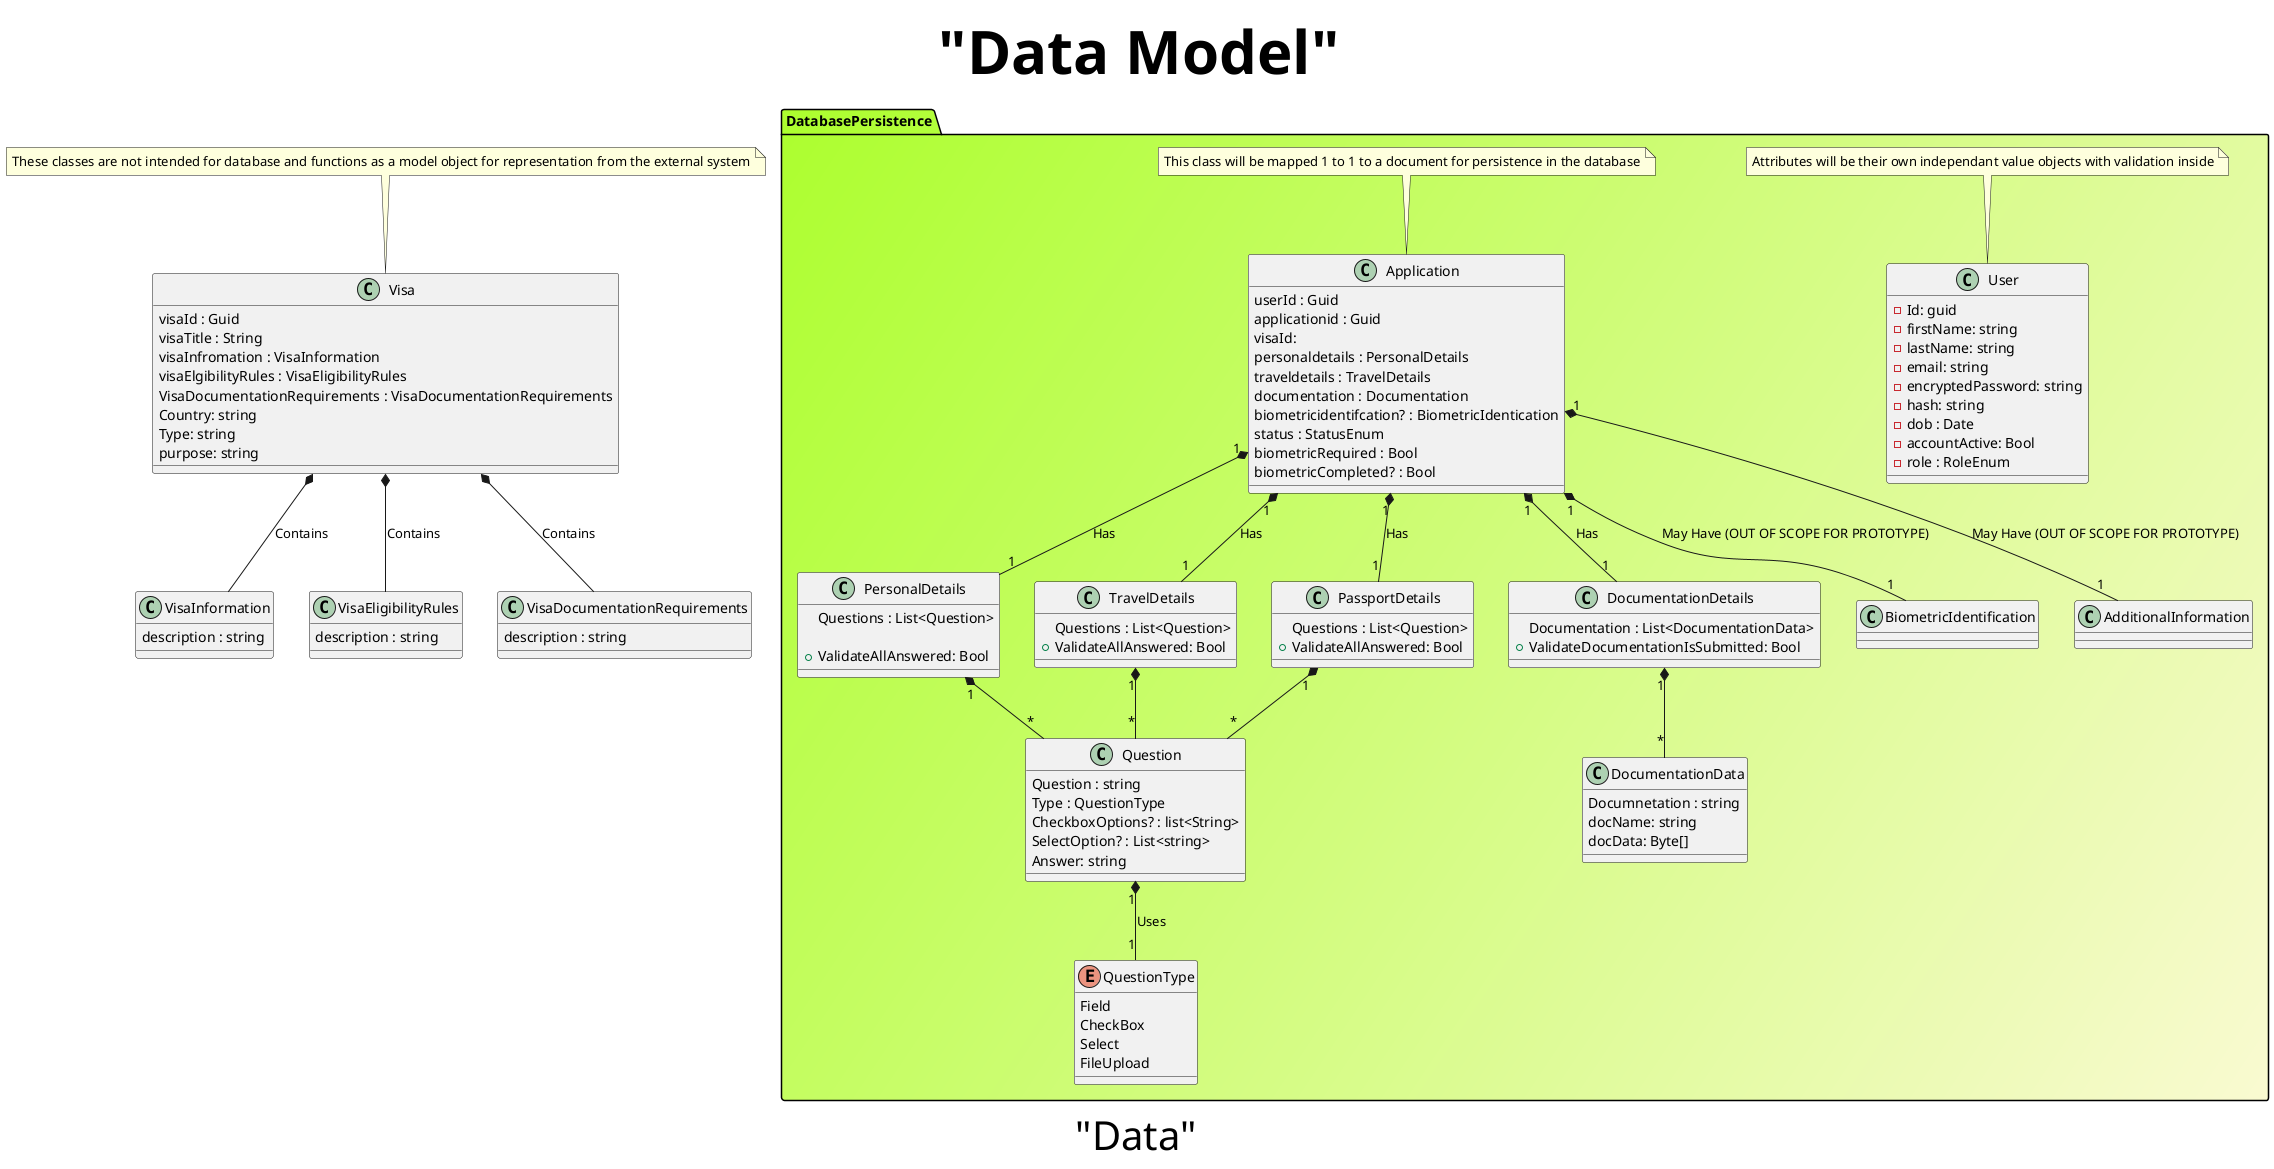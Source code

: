 @startuml
title <size:60> "Data Model"
caption <size:40> "Data"

package DatabasePersistence #GreenYellow/LightGoldenRodYellow {
class User {
    -Id: guid
    -firstName: string
    -lastName: string
    -email: string
    -encryptedPassword: string
    -hash: string
    -dob : Date
    -accountActive: Bool
    -role : RoleEnum
}


note "Attributes will be their own independant value objects with validation inside" as note_user
note_user --> User: Note for User



class Application {
    userId : Guid
    applicationid : Guid
    visaId:
    personaldetails : PersonalDetails
    traveldetails : TravelDetails
    documentation : Documentation
    biometricidentifcation? : BiometricIdentication
    status : StatusEnum
    biometricRequired : Bool
    biometricCompleted? : Bool
}

class PersonalDetails{
    Questions : List<Question>

    +ValidateAllAnswered: Bool
}

class TravelDetails{
    Questions : List<Question>
    +ValidateAllAnswered: Bool
}

class PassportDetails{
    Questions : List<Question>
    +ValidateAllAnswered: Bool
}

class DocumentationDetails{
    Documentation : List<DocumentationData>
    +ValidateDocumentationIsSubmitted: Bool
}


class BiometricIdentification{

}

class AdditionalInformation {

}

class Question{
    Question : string
    Type : QuestionType
    CheckboxOptions? : list<String>
    SelectOption? : List<string>
    Answer: string
}

class DocumentationData{
    Documnetation : string
    docName: string
    docData: Byte[] 
}

enum QuestionType{
    Field
    CheckBox
    Select
    FileUpload
}

Application "1" *-- "1" PersonalDetails: Has
Application "1" *-- "1" TravelDetails: Has
Application "1" *-- "1" PassportDetails: Has
Application "1" *-- "1" DocumentationDetails: Has
Application "1" *-- "1" BiometricIdentification: May Have (OUT OF SCOPE FOR PROTOTYPE)
Application "1" *-- "1" AdditionalInformation: May Have (OUT OF SCOPE FOR PROTOTYPE)

PersonalDetails "1" *-- "*" Question
TravelDetails "1" *-- "*" Question
PassportDetails "1" *-- "*" Question
DocumentationDetails "1" *-- "*" DocumentationData

Question "1" *-- "1"  QuestionType: Uses 

note "This class will be mapped 1 to 1 to a document for persistence in the database" as note_Application
note_Application --> Application
}

Class Visa {
 visaId : Guid
 visaTitle : String
 visaInfromation : VisaInformation
 visaElgibilityRules : VisaEligibilityRules
 VisaDocumentationRequirements : VisaDocumentationRequirements
 Country: string
 Type: string
 purpose: string
}

Class VisaInformation{
    description : string
}

Class VisaEligibilityRules{
    description : string
}

Class VisaDocumentationRequirements{
    description : string
}


Visa *-- VisaInformation: Contains
Visa *-- VisaEligibilityRules: Contains
Visa *-- VisaDocumentationRequirements: Contains


note "These classes are not intended for database and functions as a model object for representation from the external system" as note_Visas
note_Visas -- Visa
@enduml

note "seperate into package to show that visas are xternal"